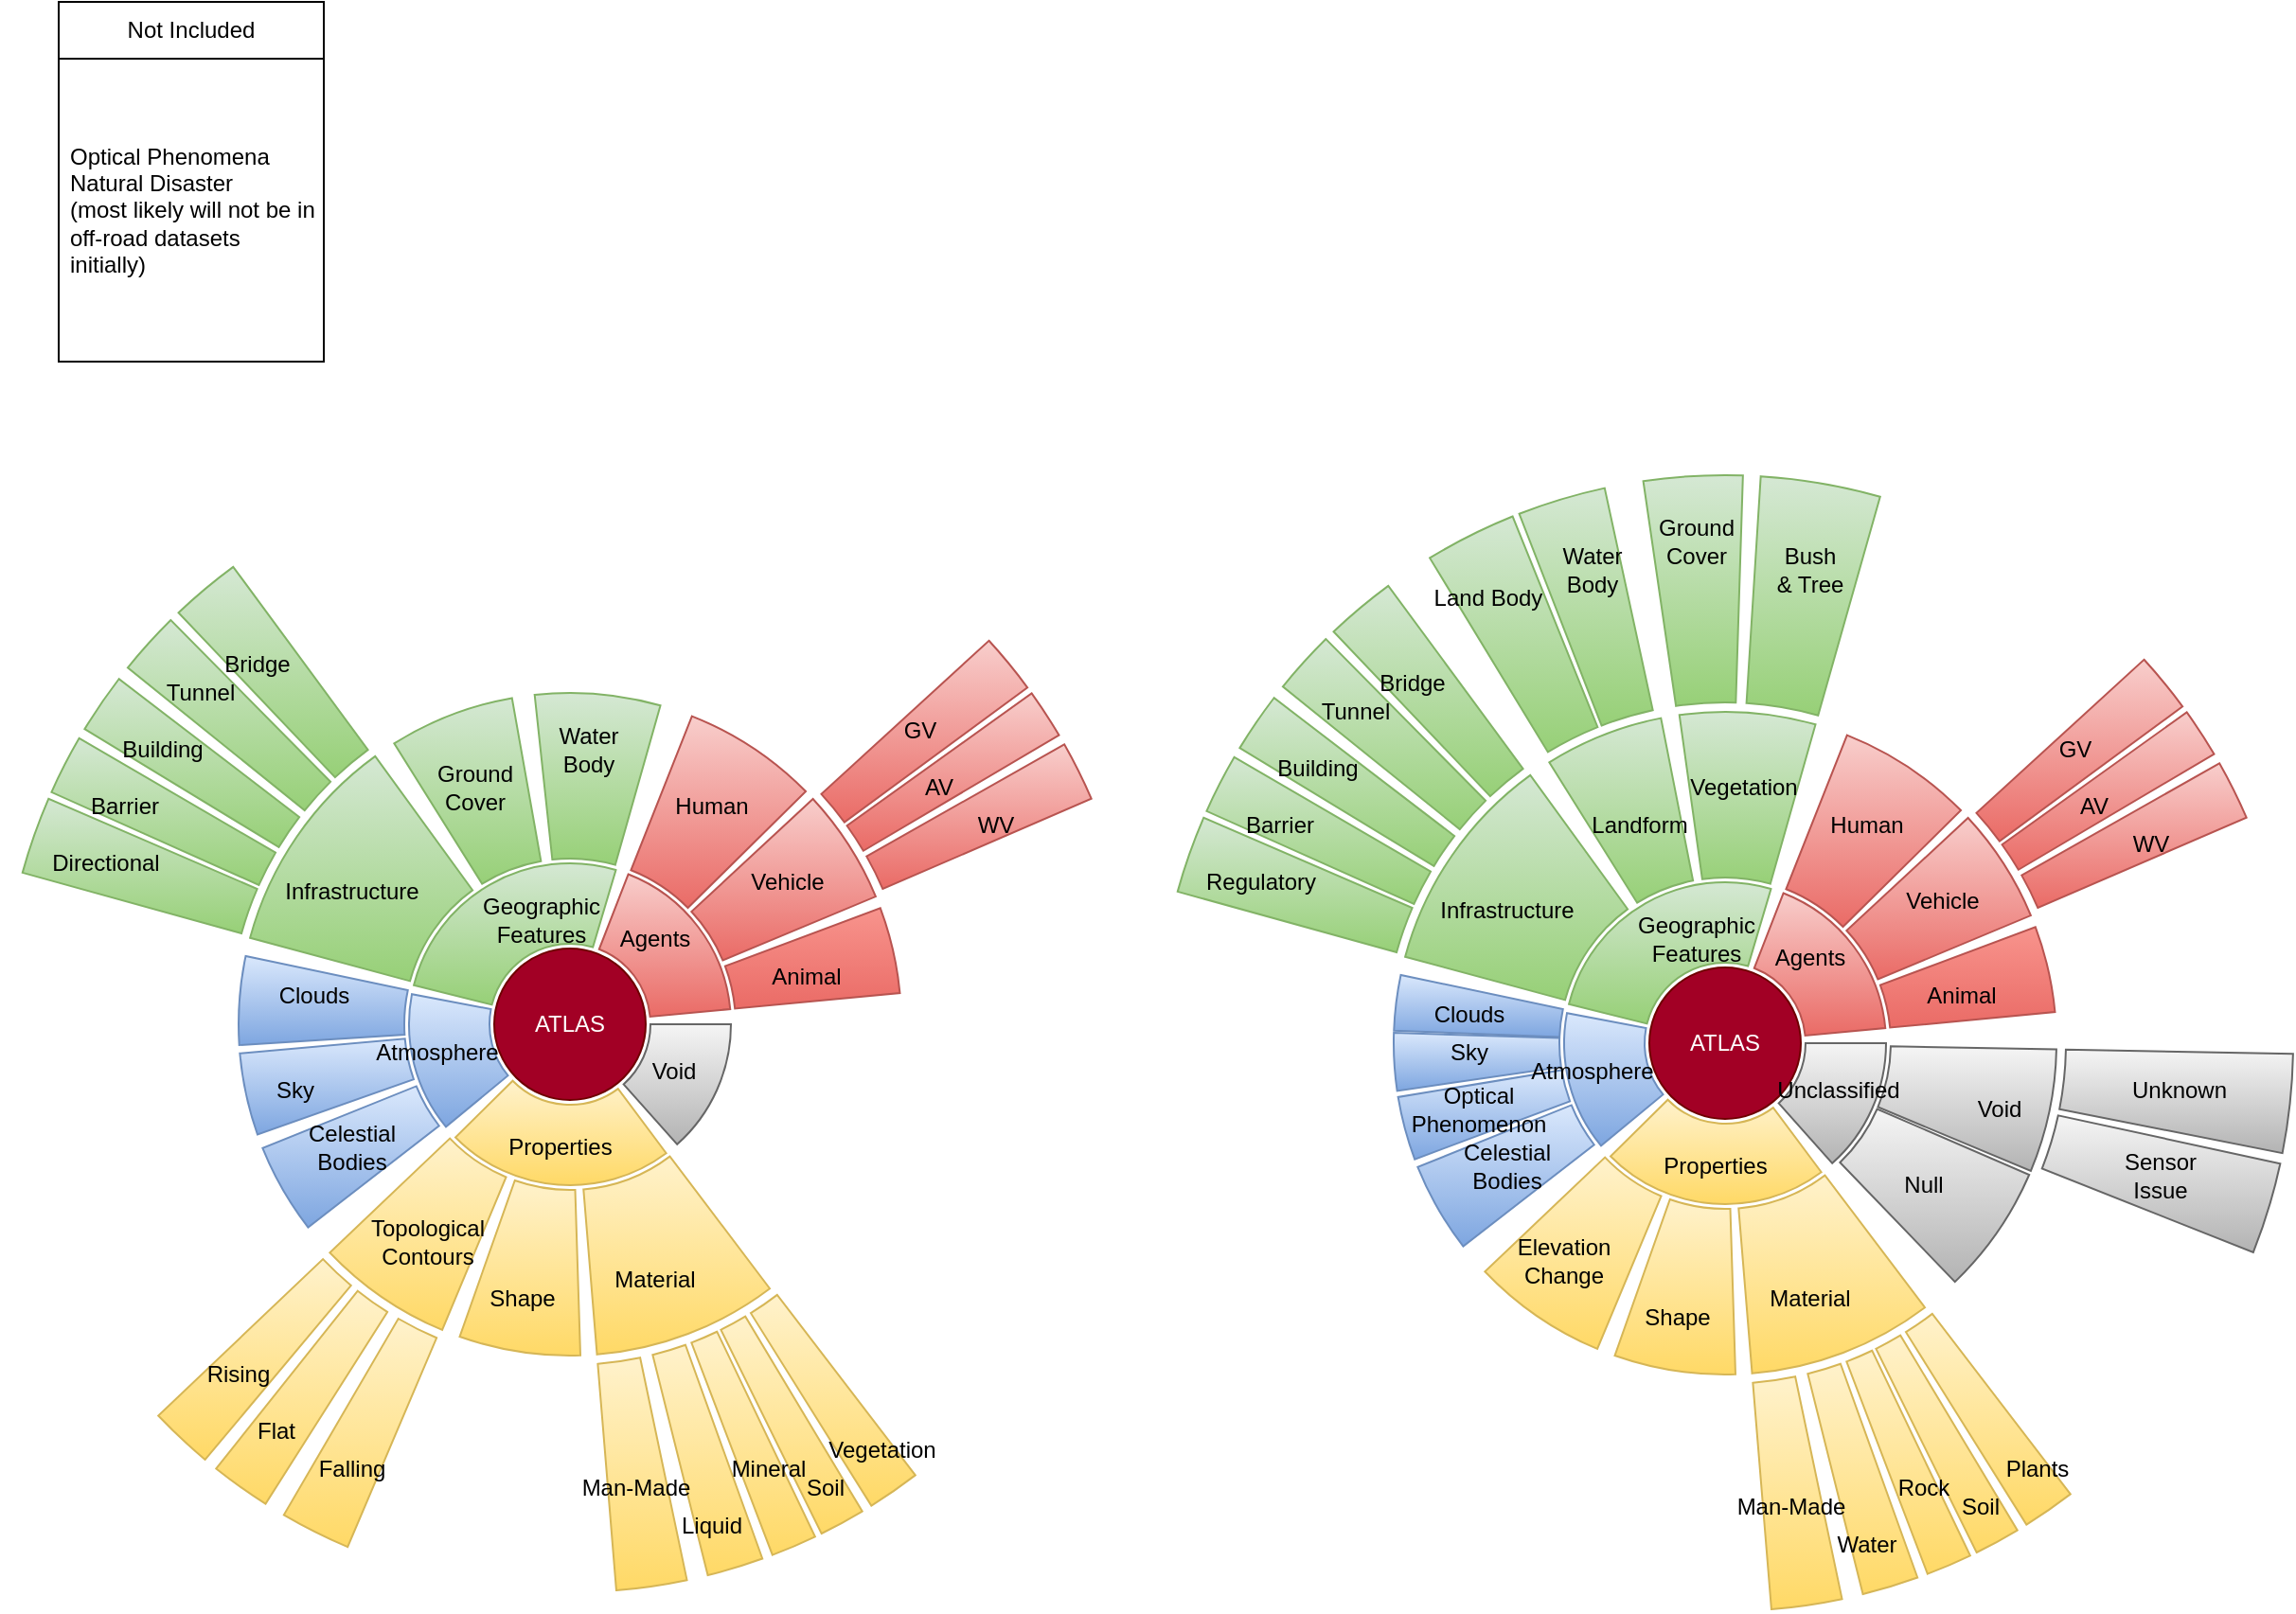 <mxfile version="21.2.3" type="device">
  <diagram name="Page-1" id="shwfQs90o0qgGnDRnAIs">
    <mxGraphModel dx="1434" dy="699" grid="1" gridSize="10" guides="1" tooltips="1" connect="1" arrows="1" fold="1" page="1" pageScale="1" pageWidth="1100" pageHeight="1700" math="0" shadow="0">
      <root>
        <mxCell id="0" />
        <mxCell id="1" parent="0" />
        <mxCell id="6_lWr3xNK84Tyih0ua0p-3" value="" style="verticalLabelPosition=bottom;verticalAlign=top;html=1;shape=mxgraph.basic.partConcEllipse;startAngle=0.941;endAngle=0.966;arcWidth=0.4;fillColor=#d5e8d4;gradientColor=#97d077;strokeColor=#82b366;" parent="1" vertex="1">
          <mxGeometry x="610" y="300" width="600" height="600" as="geometry" />
        </mxCell>
        <mxCell id="6_lWr3xNK84Tyih0ua0p-1" value="" style="verticalLabelPosition=bottom;verticalAlign=top;html=1;shape=mxgraph.basic.partConcEllipse;startAngle=0.978;endAngle=0.044;arcWidth=0.5;fillColor=#d5e8d4;gradientColor=#97d077;strokeColor=#82b366;" parent="1" vertex="1">
          <mxGeometry x="735" y="425" width="350" height="350" as="geometry" />
        </mxCell>
        <mxCell id="HFAiObqD8BVQZH5xXZjD-99" value="" style="verticalLabelPosition=bottom;verticalAlign=top;html=1;shape=mxgraph.basic.partConcEllipse;startAngle=0.467;endAngle=0.487;arcWidth=0.4;fillColor=#fff2cc;gradientColor=#ffd966;strokeColor=#d6b656;" parent="1" vertex="1">
          <mxGeometry y="290" width="600" height="600" as="geometry" />
        </mxCell>
        <mxCell id="HFAiObqD8BVQZH5xXZjD-97" value="" style="verticalLabelPosition=bottom;verticalAlign=top;html=1;shape=mxgraph.basic.partConcEllipse;startAngle=0.445;endAngle=0.461;arcWidth=0.4;fillColor=#fff2cc;gradientColor=#ffd966;strokeColor=#d6b656;" parent="1" vertex="1">
          <mxGeometry y="290" width="600" height="600" as="geometry" />
        </mxCell>
        <mxCell id="HFAiObqD8BVQZH5xXZjD-19" value="ATLAS" style="ellipse;whiteSpace=wrap;html=1;aspect=fixed;fillColor=#a20025;fontColor=#ffffff;strokeColor=#6F0000;" parent="1" vertex="1">
          <mxGeometry x="260" y="550" width="80" height="80" as="geometry" />
        </mxCell>
        <mxCell id="HFAiObqD8BVQZH5xXZjD-20" value="" style="verticalLabelPosition=bottom;verticalAlign=top;html=1;shape=mxgraph.basic.partConcEllipse;startAngle=0.25;endAngle=0.384;arcWidth=0.5;fillColor=#f5f5f5;gradientColor=#b3b3b3;strokeColor=#666666;" parent="1" vertex="1">
          <mxGeometry x="215" y="505" width="170" height="170" as="geometry" />
        </mxCell>
        <mxCell id="HFAiObqD8BVQZH5xXZjD-25" value="" style="verticalLabelPosition=bottom;verticalAlign=top;html=1;shape=mxgraph.basic.partConcEllipse;startAngle=0.398;endAngle=0.626;arcWidth=0.5;fillColor=#fff2cc;gradientColor=#ffd966;strokeColor=#d6b656;" parent="1" vertex="1">
          <mxGeometry x="215" y="505" width="170" height="170" as="geometry" />
        </mxCell>
        <mxCell id="HFAiObqD8BVQZH5xXZjD-26" value="" style="verticalLabelPosition=bottom;verticalAlign=top;html=1;shape=mxgraph.basic.partConcEllipse;startAngle=0.059;endAngle=0.235;arcWidth=0.5;fillColor=#f8cecc;gradientColor=#ea6b66;strokeColor=#b85450;" parent="1" vertex="1">
          <mxGeometry x="215" y="505" width="170" height="170" as="geometry" />
        </mxCell>
        <mxCell id="HFAiObqD8BVQZH5xXZjD-27" value="" style="verticalLabelPosition=bottom;verticalAlign=top;html=1;shape=mxgraph.basic.partConcEllipse;startAngle=0.789;endAngle=0.046;arcWidth=0.5;fillColor=#d5e8d4;gradientColor=#97d077;strokeColor=#82b366;" parent="1" vertex="1">
          <mxGeometry x="215" y="505" width="170" height="170" as="geometry" />
        </mxCell>
        <mxCell id="HFAiObqD8BVQZH5xXZjD-28" value="" style="verticalLabelPosition=bottom;verticalAlign=top;html=1;shape=mxgraph.basic.partConcEllipse;startAngle=0.64;endAngle=0.78;arcWidth=0.5;fillColor=#dae8fc;gradientColor=#7ea6e0;strokeColor=#6c8ebf;" parent="1" vertex="1">
          <mxGeometry x="215" y="505" width="170" height="170" as="geometry" />
        </mxCell>
        <mxCell id="HFAiObqD8BVQZH5xXZjD-29" value="Void" style="text;html=1;strokeColor=none;fillColor=none;align=center;verticalAlign=middle;whiteSpace=wrap;rounded=0;" parent="1" vertex="1">
          <mxGeometry x="325" y="600" width="60" height="30" as="geometry" />
        </mxCell>
        <mxCell id="HFAiObqD8BVQZH5xXZjD-30" value="Agents" style="text;html=1;strokeColor=none;fillColor=none;align=center;verticalAlign=middle;whiteSpace=wrap;rounded=0;" parent="1" vertex="1">
          <mxGeometry x="315" y="530" width="60" height="30" as="geometry" />
        </mxCell>
        <mxCell id="HFAiObqD8BVQZH5xXZjD-31" value="Geographic Features" style="text;html=1;strokeColor=none;fillColor=none;align=center;verticalAlign=middle;whiteSpace=wrap;rounded=0;" parent="1" vertex="1">
          <mxGeometry x="255" y="520" width="60" height="30" as="geometry" />
        </mxCell>
        <mxCell id="HFAiObqD8BVQZH5xXZjD-33" value="Properties" style="text;html=1;strokeColor=none;fillColor=none;align=center;verticalAlign=middle;whiteSpace=wrap;rounded=0;" parent="1" vertex="1">
          <mxGeometry x="265" y="640" width="60" height="30" as="geometry" />
        </mxCell>
        <mxCell id="HFAiObqD8BVQZH5xXZjD-34" value="" style="verticalLabelPosition=bottom;verticalAlign=top;html=1;shape=mxgraph.basic.partConcEllipse;startAngle=0.563;endAngle=0.629;arcWidth=0.5;fillColor=#fff2cc;gradientColor=#ffd966;strokeColor=#d6b656;" parent="1" vertex="1">
          <mxGeometry x="125" y="415" width="350" height="350" as="geometry" />
        </mxCell>
        <mxCell id="HFAiObqD8BVQZH5xXZjD-36" value="" style="verticalLabelPosition=bottom;verticalAlign=top;html=1;shape=mxgraph.basic.partConcEllipse;startAngle=0.193;endAngle=0.235;arcWidth=0.5;fillColor=#F8948D;gradientColor=#ea6b66;strokeColor=#b85450;" parent="1" vertex="1">
          <mxGeometry x="125" y="415" width="350" height="350" as="geometry" />
        </mxCell>
        <mxCell id="HFAiObqD8BVQZH5xXZjD-37" value="" style="verticalLabelPosition=bottom;verticalAlign=top;html=1;shape=mxgraph.basic.partConcEllipse;startAngle=0.131;endAngle=0.187;arcWidth=0.5;fillColor=#f8cecc;gradientColor=#ea6b66;strokeColor=#b85450;" parent="1" vertex="1">
          <mxGeometry x="125" y="415" width="350" height="350" as="geometry" />
        </mxCell>
        <mxCell id="HFAiObqD8BVQZH5xXZjD-38" value="" style="verticalLabelPosition=bottom;verticalAlign=top;html=1;shape=mxgraph.basic.partConcEllipse;startAngle=0.06;endAngle=0.126;arcWidth=0.5;fillColor=#f8cecc;gradientColor=#ea6b66;strokeColor=#b85450;" parent="1" vertex="1">
          <mxGeometry x="125" y="415" width="350" height="350" as="geometry" />
        </mxCell>
        <mxCell id="HFAiObqD8BVQZH5xXZjD-39" value="" style="verticalLabelPosition=bottom;verticalAlign=top;html=1;shape=mxgraph.basic.partConcEllipse;startAngle=0.983;endAngle=0.044;arcWidth=0.5;fillColor=#d5e8d4;gradientColor=#97d077;strokeColor=#82b366;" parent="1" vertex="1">
          <mxGeometry x="125" y="415" width="350" height="350" as="geometry" />
        </mxCell>
        <mxCell id="HFAiObqD8BVQZH5xXZjD-40" value="" style="verticalLabelPosition=bottom;verticalAlign=top;html=1;shape=mxgraph.basic.partConcEllipse;startAngle=0.911;endAngle=0.972;arcWidth=0.5;fillColor=#d5e8d4;gradientColor=#97d077;strokeColor=#82b366;" parent="1" vertex="1">
          <mxGeometry x="125" y="415" width="350" height="350" as="geometry" />
        </mxCell>
        <mxCell id="HFAiObqD8BVQZH5xXZjD-41" value="" style="verticalLabelPosition=bottom;verticalAlign=top;html=1;shape=mxgraph.basic.partConcEllipse;startAngle=0.792;endAngle=0.9;arcWidth=0.5;fillColor=#d5e8d4;gradientColor=#97d077;strokeColor=#82b366;" parent="1" vertex="1">
          <mxGeometry x="125" y="415" width="350" height="350" as="geometry" />
        </mxCell>
        <mxCell id="HFAiObqD8BVQZH5xXZjD-42" value="" style="verticalLabelPosition=bottom;verticalAlign=top;html=1;shape=mxgraph.basic.partConcEllipse;startAngle=0.74;endAngle=0.783;arcWidth=0.5;fillColor=#dae8fc;gradientColor=#7ea6e0;strokeColor=#6c8ebf;" parent="1" vertex="1">
          <mxGeometry x="125" y="415" width="350" height="350" as="geometry" />
        </mxCell>
        <mxCell id="HFAiObqD8BVQZH5xXZjD-43" value="" style="verticalLabelPosition=bottom;verticalAlign=top;html=1;shape=mxgraph.basic.partConcEllipse;startAngle=0.696;endAngle=0.736;arcWidth=0.5;fillColor=#dae8fc;gradientColor=#7ea6e0;strokeColor=#6c8ebf;" parent="1" vertex="1">
          <mxGeometry x="125" y="415" width="350" height="350" as="geometry" />
        </mxCell>
        <mxCell id="HFAiObqD8BVQZH5xXZjD-44" value="" style="verticalLabelPosition=bottom;verticalAlign=top;html=1;shape=mxgraph.basic.partConcEllipse;startAngle=0.645;endAngle=0.689;arcWidth=0.5;fillColor=#dae8fc;gradientColor=#7ea6e0;strokeColor=#6c8ebf;" parent="1" vertex="1">
          <mxGeometry x="125" y="415" width="350" height="350" as="geometry" />
        </mxCell>
        <mxCell id="HFAiObqD8BVQZH5xXZjD-32" value="Atmosphere" style="text;html=1;strokeColor=none;fillColor=none;align=center;verticalAlign=middle;whiteSpace=wrap;rounded=0;" parent="1" vertex="1">
          <mxGeometry x="200" y="590" width="60" height="30" as="geometry" />
        </mxCell>
        <mxCell id="HFAiObqD8BVQZH5xXZjD-45" value="Infrastructure" style="text;html=1;strokeColor=none;fillColor=none;align=center;verticalAlign=middle;whiteSpace=wrap;rounded=0;" parent="1" vertex="1">
          <mxGeometry x="155" y="505" width="60" height="30" as="geometry" />
        </mxCell>
        <mxCell id="HFAiObqD8BVQZH5xXZjD-47" value="Ground Cover" style="text;html=1;strokeColor=none;fillColor=none;align=center;verticalAlign=middle;whiteSpace=wrap;rounded=0;" parent="1" vertex="1">
          <mxGeometry x="220" y="450" width="60" height="30" as="geometry" />
        </mxCell>
        <mxCell id="HFAiObqD8BVQZH5xXZjD-48" value="Water Body" style="text;html=1;strokeColor=none;fillColor=none;align=center;verticalAlign=middle;whiteSpace=wrap;rounded=0;" parent="1" vertex="1">
          <mxGeometry x="280" y="430" width="60" height="30" as="geometry" />
        </mxCell>
        <mxCell id="HFAiObqD8BVQZH5xXZjD-49" value="Sky" style="text;html=1;strokeColor=none;fillColor=none;align=center;verticalAlign=middle;whiteSpace=wrap;rounded=0;" parent="1" vertex="1">
          <mxGeometry x="125" y="610" width="60" height="30" as="geometry" />
        </mxCell>
        <mxCell id="HFAiObqD8BVQZH5xXZjD-50" value="Clouds" style="text;html=1;strokeColor=none;fillColor=none;align=center;verticalAlign=middle;whiteSpace=wrap;rounded=0;" parent="1" vertex="1">
          <mxGeometry x="135" y="560" width="60" height="30" as="geometry" />
        </mxCell>
        <mxCell id="HFAiObqD8BVQZH5xXZjD-51" value="Celestial Bodies" style="text;html=1;strokeColor=none;fillColor=none;align=center;verticalAlign=middle;whiteSpace=wrap;rounded=0;" parent="1" vertex="1">
          <mxGeometry x="155" y="640" width="60" height="30" as="geometry" />
        </mxCell>
        <mxCell id="HFAiObqD8BVQZH5xXZjD-52" value="Human" style="text;html=1;strokeColor=none;fillColor=none;align=center;verticalAlign=middle;whiteSpace=wrap;rounded=0;" parent="1" vertex="1">
          <mxGeometry x="345" y="460" width="60" height="30" as="geometry" />
        </mxCell>
        <mxCell id="HFAiObqD8BVQZH5xXZjD-53" value="Animal" style="text;html=1;strokeColor=none;fillColor=none;align=center;verticalAlign=middle;whiteSpace=wrap;rounded=0;" parent="1" vertex="1">
          <mxGeometry x="395" y="550" width="60" height="30" as="geometry" />
        </mxCell>
        <mxCell id="HFAiObqD8BVQZH5xXZjD-54" value="Vehicle" style="text;html=1;strokeColor=none;fillColor=none;align=center;verticalAlign=middle;whiteSpace=wrap;rounded=0;" parent="1" vertex="1">
          <mxGeometry x="385" y="500" width="60" height="30" as="geometry" />
        </mxCell>
        <mxCell id="HFAiObqD8BVQZH5xXZjD-55" value="" style="verticalLabelPosition=bottom;verticalAlign=top;html=1;shape=mxgraph.basic.partConcEllipse;startAngle=0.495;endAngle=0.554;arcWidth=0.5;fillColor=#fff2cc;gradientColor=#ffd966;strokeColor=#d6b656;" parent="1" vertex="1">
          <mxGeometry x="125" y="415" width="350" height="350" as="geometry" />
        </mxCell>
        <mxCell id="HFAiObqD8BVQZH5xXZjD-56" value="" style="verticalLabelPosition=bottom;verticalAlign=top;html=1;shape=mxgraph.basic.partConcEllipse;startAngle=0.397;endAngle=0.487;arcWidth=0.5;fillColor=#fff2cc;gradientColor=#ffd966;strokeColor=#d6b656;" parent="1" vertex="1">
          <mxGeometry x="125" y="415" width="350" height="350" as="geometry" />
        </mxCell>
        <mxCell id="HFAiObqD8BVQZH5xXZjD-57" value="Material" style="text;html=1;strokeColor=none;fillColor=none;align=center;verticalAlign=middle;whiteSpace=wrap;rounded=0;" parent="1" vertex="1">
          <mxGeometry x="315" y="710" width="60" height="30" as="geometry" />
        </mxCell>
        <mxCell id="HFAiObqD8BVQZH5xXZjD-58" value="Shape" style="text;html=1;strokeColor=none;fillColor=none;align=center;verticalAlign=middle;whiteSpace=wrap;rounded=0;" parent="1" vertex="1">
          <mxGeometry x="245" y="720" width="60" height="30" as="geometry" />
        </mxCell>
        <mxCell id="HFAiObqD8BVQZH5xXZjD-59" value="Topological Contours" style="text;html=1;strokeColor=none;fillColor=none;align=center;verticalAlign=middle;whiteSpace=wrap;rounded=0;" parent="1" vertex="1">
          <mxGeometry x="195" y="690" width="60" height="30" as="geometry" />
        </mxCell>
        <mxCell id="HFAiObqD8BVQZH5xXZjD-61" value="" style="verticalLabelPosition=bottom;verticalAlign=top;html=1;shape=mxgraph.basic.partConcEllipse;startAngle=0.168;endAngle=0.185;arcWidth=0.4;fillColor=#f8cecc;gradientColor=#ea6b66;strokeColor=#b85450;" parent="1" vertex="1">
          <mxGeometry y="290" width="600" height="600" as="geometry" />
        </mxCell>
        <mxCell id="HFAiObqD8BVQZH5xXZjD-62" value="" style="verticalLabelPosition=bottom;verticalAlign=top;html=1;shape=mxgraph.basic.partConcEllipse;startAngle=0.132;endAngle=0.149;arcWidth=0.4;fillColor=#f8cecc;gradientColor=#ea6b66;strokeColor=#b85450;" parent="1" vertex="1">
          <mxGeometry y="290" width="600" height="600" as="geometry" />
        </mxCell>
        <mxCell id="HFAiObqD8BVQZH5xXZjD-63" value="" style="verticalLabelPosition=bottom;verticalAlign=top;html=1;shape=mxgraph.basic.partConcEllipse;startAngle=0.151;endAngle=0.165;arcWidth=0.4;fillColor=#f8cecc;gradientColor=#ea6b66;strokeColor=#b85450;" parent="1" vertex="1">
          <mxGeometry y="290" width="600" height="600" as="geometry" />
        </mxCell>
        <mxCell id="HFAiObqD8BVQZH5xXZjD-64" value="" style="verticalLabelPosition=bottom;verticalAlign=top;html=1;shape=mxgraph.basic.partConcEllipse;startAngle=0.564;endAngle=0.584;arcWidth=0.4;fillColor=#fff2cc;gradientColor=#ffd966;strokeColor=#d6b656;" parent="1" vertex="1">
          <mxGeometry y="290" width="600" height="600" as="geometry" />
        </mxCell>
        <mxCell id="HFAiObqD8BVQZH5xXZjD-65" value="" style="verticalLabelPosition=bottom;verticalAlign=top;html=1;shape=mxgraph.basic.partConcEllipse;startAngle=0.59;endAngle=0.607;arcWidth=0.4;fillColor=#fff2cc;gradientColor=#ffd966;strokeColor=#d6b656;" parent="1" vertex="1">
          <mxGeometry y="290" width="600" height="600" as="geometry" />
        </mxCell>
        <mxCell id="HFAiObqD8BVQZH5xXZjD-66" value="GV" style="text;html=1;strokeColor=none;fillColor=none;align=center;verticalAlign=middle;whiteSpace=wrap;rounded=0;" parent="1" vertex="1">
          <mxGeometry x="455" y="420" width="60" height="30" as="geometry" />
        </mxCell>
        <mxCell id="HFAiObqD8BVQZH5xXZjD-67" value="AV" style="text;html=1;strokeColor=none;fillColor=none;align=center;verticalAlign=middle;whiteSpace=wrap;rounded=0;" parent="1" vertex="1">
          <mxGeometry x="465" y="450" width="60" height="30" as="geometry" />
        </mxCell>
        <mxCell id="HFAiObqD8BVQZH5xXZjD-68" value="WV" style="text;html=1;strokeColor=none;fillColor=none;align=center;verticalAlign=middle;whiteSpace=wrap;rounded=0;" parent="1" vertex="1">
          <mxGeometry x="495" y="470" width="60" height="30" as="geometry" />
        </mxCell>
        <mxCell id="HFAiObqD8BVQZH5xXZjD-69" value="" style="verticalLabelPosition=bottom;verticalAlign=top;html=1;shape=mxgraph.basic.partConcEllipse;startAngle=0.611;endAngle=0.629;arcWidth=0.4;fillColor=#fff2cc;gradientColor=#ffd966;strokeColor=#d6b656;" parent="1" vertex="1">
          <mxGeometry y="290" width="600" height="600" as="geometry" />
        </mxCell>
        <mxCell id="HFAiObqD8BVQZH5xXZjD-70" value="Rising" style="text;html=1;strokeColor=none;fillColor=none;align=center;verticalAlign=middle;whiteSpace=wrap;rounded=0;" parent="1" vertex="1">
          <mxGeometry x="95" y="760" width="60" height="30" as="geometry" />
        </mxCell>
        <mxCell id="HFAiObqD8BVQZH5xXZjD-71" value="Flat" style="text;html=1;strokeColor=none;fillColor=none;align=center;verticalAlign=middle;whiteSpace=wrap;rounded=0;" parent="1" vertex="1">
          <mxGeometry x="115" y="790" width="60" height="30" as="geometry" />
        </mxCell>
        <mxCell id="HFAiObqD8BVQZH5xXZjD-72" value="Falling" style="text;html=1;strokeColor=none;fillColor=none;align=center;verticalAlign=middle;whiteSpace=wrap;rounded=0;" parent="1" vertex="1">
          <mxGeometry x="155" y="810" width="60" height="30" as="geometry" />
        </mxCell>
        <mxCell id="HFAiObqD8BVQZH5xXZjD-74" value="" style="verticalLabelPosition=bottom;verticalAlign=top;html=1;shape=mxgraph.basic.partConcEllipse;startAngle=0.793;endAngle=0.815;arcWidth=0.4;fillColor=#d5e8d4;gradientColor=#97d077;strokeColor=#82b366;" parent="1" vertex="1">
          <mxGeometry y="290" width="600" height="600" as="geometry" />
        </mxCell>
        <mxCell id="HFAiObqD8BVQZH5xXZjD-75" value="Directional" style="text;html=1;strokeColor=none;fillColor=none;align=center;verticalAlign=middle;whiteSpace=wrap;rounded=0;" parent="1" vertex="1">
          <mxGeometry x="25" y="490" width="60" height="30" as="geometry" />
        </mxCell>
        <mxCell id="HFAiObqD8BVQZH5xXZjD-77" value="Not Included" style="swimlane;fontStyle=0;childLayout=stackLayout;horizontal=1;startSize=30;horizontalStack=0;resizeParent=1;resizeParentMax=0;resizeLast=0;collapsible=1;marginBottom=0;whiteSpace=wrap;html=1;" parent="1" vertex="1">
          <mxGeometry x="30" y="50" width="140" height="190" as="geometry" />
        </mxCell>
        <mxCell id="HFAiObqD8BVQZH5xXZjD-79" value="Optical Phenomena&lt;br&gt;Natural Disaster&lt;br&gt;(most likely will not be in off-road datasets initially)&amp;nbsp;" style="text;strokeColor=none;fillColor=none;align=left;verticalAlign=middle;spacingLeft=4;spacingRight=4;overflow=hidden;points=[[0,0.5],[1,0.5]];portConstraint=eastwest;rotatable=0;whiteSpace=wrap;html=1;" parent="HFAiObqD8BVQZH5xXZjD-77" vertex="1">
          <mxGeometry y="30" width="140" height="160" as="geometry" />
        </mxCell>
        <mxCell id="HFAiObqD8BVQZH5xXZjD-81" value="" style="verticalLabelPosition=bottom;verticalAlign=top;html=1;shape=mxgraph.basic.partConcEllipse;startAngle=0.817;endAngle=0.834;arcWidth=0.4;fillColor=#d5e8d4;gradientColor=#97d077;strokeColor=#82b366;" parent="1" vertex="1">
          <mxGeometry y="290" width="600" height="600" as="geometry" />
        </mxCell>
        <mxCell id="HFAiObqD8BVQZH5xXZjD-82" value="Barrier" style="text;html=1;strokeColor=none;fillColor=none;align=center;verticalAlign=middle;whiteSpace=wrap;rounded=0;" parent="1" vertex="1">
          <mxGeometry x="35" y="460" width="60" height="30" as="geometry" />
        </mxCell>
        <mxCell id="HFAiObqD8BVQZH5xXZjD-83" value="" style="verticalLabelPosition=bottom;verticalAlign=top;html=1;shape=mxgraph.basic.partConcEllipse;startAngle=0.837;endAngle=0.854;arcWidth=0.4;fillColor=#d5e8d4;gradientColor=#97d077;strokeColor=#82b366;" parent="1" vertex="1">
          <mxGeometry y="290" width="600" height="600" as="geometry" />
        </mxCell>
        <mxCell id="HFAiObqD8BVQZH5xXZjD-84" value="Building" style="text;html=1;strokeColor=none;fillColor=none;align=center;verticalAlign=middle;whiteSpace=wrap;rounded=0;" parent="1" vertex="1">
          <mxGeometry x="55" y="430" width="60" height="30" as="geometry" />
        </mxCell>
        <mxCell id="HFAiObqD8BVQZH5xXZjD-85" value="" style="verticalLabelPosition=bottom;verticalAlign=top;html=1;shape=mxgraph.basic.partConcEllipse;startAngle=0.879;endAngle=0.899;arcWidth=0.4;fillColor=#d5e8d4;gradientColor=#97d077;strokeColor=#82b366;" parent="1" vertex="1">
          <mxGeometry y="290" width="600" height="600" as="geometry" />
        </mxCell>
        <mxCell id="HFAiObqD8BVQZH5xXZjD-86" value="" style="verticalLabelPosition=bottom;verticalAlign=top;html=1;shape=mxgraph.basic.partConcEllipse;startAngle=0.858;endAngle=0.876;arcWidth=0.4;fillColor=#d5e8d4;gradientColor=#97d077;strokeColor=#82b366;" parent="1" vertex="1">
          <mxGeometry y="290" width="600" height="600" as="geometry" />
        </mxCell>
        <mxCell id="HFAiObqD8BVQZH5xXZjD-87" value="Tunnel" style="text;html=1;strokeColor=none;fillColor=none;align=center;verticalAlign=middle;whiteSpace=wrap;rounded=0;" parent="1" vertex="1">
          <mxGeometry x="75" y="400" width="60" height="30" as="geometry" />
        </mxCell>
        <mxCell id="HFAiObqD8BVQZH5xXZjD-88" value="Bridge" style="text;html=1;strokeColor=none;fillColor=none;align=center;verticalAlign=middle;whiteSpace=wrap;rounded=0;" parent="1" vertex="1">
          <mxGeometry x="105" y="385" width="60" height="30" as="geometry" />
        </mxCell>
        <mxCell id="HFAiObqD8BVQZH5xXZjD-91" value="" style="verticalLabelPosition=bottom;verticalAlign=top;html=1;shape=mxgraph.basic.partConcEllipse;startAngle=0.396;endAngle=0.411;arcWidth=0.4;fillColor=#fff2cc;gradientColor=#ffd966;strokeColor=#d6b656;" parent="1" vertex="1">
          <mxGeometry y="290" width="600" height="600" as="geometry" />
        </mxCell>
        <mxCell id="HFAiObqD8BVQZH5xXZjD-92" value="" style="verticalLabelPosition=bottom;verticalAlign=top;html=1;shape=mxgraph.basic.partConcEllipse;startAngle=0.414;endAngle=0.427;arcWidth=0.4;fillColor=#fff2cc;gradientColor=#ffd966;strokeColor=#d6b656;" parent="1" vertex="1">
          <mxGeometry y="290" width="600" height="600" as="geometry" />
        </mxCell>
        <mxCell id="HFAiObqD8BVQZH5xXZjD-93" value="" style="verticalLabelPosition=bottom;verticalAlign=top;html=1;shape=mxgraph.basic.partConcEllipse;startAngle=0.429;endAngle=0.442;arcWidth=0.4;fillColor=#fff2cc;gradientColor=#ffd966;strokeColor=#d6b656;" parent="1" vertex="1">
          <mxGeometry y="290" width="600" height="600" as="geometry" />
        </mxCell>
        <mxCell id="HFAiObqD8BVQZH5xXZjD-94" value="Vegetation" style="text;html=1;strokeColor=none;fillColor=none;align=center;verticalAlign=middle;whiteSpace=wrap;rounded=0;" parent="1" vertex="1">
          <mxGeometry x="435" y="800" width="60" height="30" as="geometry" />
        </mxCell>
        <mxCell id="HFAiObqD8BVQZH5xXZjD-95" value="Soil" style="text;html=1;strokeColor=none;fillColor=none;align=center;verticalAlign=middle;whiteSpace=wrap;rounded=0;" parent="1" vertex="1">
          <mxGeometry x="405" y="820" width="60" height="30" as="geometry" />
        </mxCell>
        <mxCell id="HFAiObqD8BVQZH5xXZjD-96" value="Mineral" style="text;html=1;strokeColor=none;fillColor=none;align=center;verticalAlign=middle;whiteSpace=wrap;rounded=0;" parent="1" vertex="1">
          <mxGeometry x="375" y="810" width="60" height="30" as="geometry" />
        </mxCell>
        <mxCell id="HFAiObqD8BVQZH5xXZjD-98" value="Man-Made" style="text;html=1;strokeColor=none;fillColor=none;align=center;verticalAlign=middle;whiteSpace=wrap;rounded=0;" parent="1" vertex="1">
          <mxGeometry x="305" y="820" width="60" height="30" as="geometry" />
        </mxCell>
        <mxCell id="HFAiObqD8BVQZH5xXZjD-100" value="Liquid" style="text;html=1;strokeColor=none;fillColor=none;align=center;verticalAlign=middle;whiteSpace=wrap;rounded=0;" parent="1" vertex="1">
          <mxGeometry x="345" y="840" width="60" height="30" as="geometry" />
        </mxCell>
        <mxCell id="HFAiObqD8BVQZH5xXZjD-102" value="" style="verticalLabelPosition=bottom;verticalAlign=top;html=1;shape=mxgraph.basic.partConcEllipse;startAngle=0.467;endAngle=0.487;arcWidth=0.4;fillColor=#fff2cc;gradientColor=#ffd966;strokeColor=#d6b656;" parent="1" vertex="1">
          <mxGeometry x="610" y="300" width="600" height="600" as="geometry" />
        </mxCell>
        <mxCell id="HFAiObqD8BVQZH5xXZjD-103" value="" style="verticalLabelPosition=bottom;verticalAlign=top;html=1;shape=mxgraph.basic.partConcEllipse;startAngle=0.445;endAngle=0.461;arcWidth=0.4;fillColor=#fff2cc;gradientColor=#ffd966;strokeColor=#d6b656;" parent="1" vertex="1">
          <mxGeometry x="610" y="300" width="600" height="600" as="geometry" />
        </mxCell>
        <mxCell id="HFAiObqD8BVQZH5xXZjD-104" value="ATLAS" style="ellipse;whiteSpace=wrap;html=1;aspect=fixed;fillColor=#a20025;fontColor=#ffffff;strokeColor=#6F0000;" parent="1" vertex="1">
          <mxGeometry x="870" y="560" width="80" height="80" as="geometry" />
        </mxCell>
        <mxCell id="HFAiObqD8BVQZH5xXZjD-105" value="" style="verticalLabelPosition=bottom;verticalAlign=top;html=1;shape=mxgraph.basic.partConcEllipse;startAngle=0.25;endAngle=0.384;arcWidth=0.5;fillColor=#f5f5f5;gradientColor=#b3b3b3;strokeColor=#666666;" parent="1" vertex="1">
          <mxGeometry x="825" y="515" width="170" height="170" as="geometry" />
        </mxCell>
        <mxCell id="HFAiObqD8BVQZH5xXZjD-106" value="" style="verticalLabelPosition=bottom;verticalAlign=top;html=1;shape=mxgraph.basic.partConcEllipse;startAngle=0.398;endAngle=0.626;arcWidth=0.5;fillColor=#fff2cc;gradientColor=#ffd966;strokeColor=#d6b656;" parent="1" vertex="1">
          <mxGeometry x="825" y="515" width="170" height="170" as="geometry" />
        </mxCell>
        <mxCell id="HFAiObqD8BVQZH5xXZjD-107" value="" style="verticalLabelPosition=bottom;verticalAlign=top;html=1;shape=mxgraph.basic.partConcEllipse;startAngle=0.059;endAngle=0.235;arcWidth=0.5;fillColor=#f8cecc;gradientColor=#ea6b66;strokeColor=#b85450;" parent="1" vertex="1">
          <mxGeometry x="825" y="515" width="170" height="170" as="geometry" />
        </mxCell>
        <mxCell id="HFAiObqD8BVQZH5xXZjD-108" value="" style="verticalLabelPosition=bottom;verticalAlign=top;html=1;shape=mxgraph.basic.partConcEllipse;startAngle=0.789;endAngle=0.046;arcWidth=0.5;fillColor=#d5e8d4;gradientColor=#97d077;strokeColor=#82b366;" parent="1" vertex="1">
          <mxGeometry x="825" y="515" width="170" height="170" as="geometry" />
        </mxCell>
        <mxCell id="HFAiObqD8BVQZH5xXZjD-109" value="" style="verticalLabelPosition=bottom;verticalAlign=top;html=1;shape=mxgraph.basic.partConcEllipse;startAngle=0.64;endAngle=0.78;arcWidth=0.5;fillColor=#dae8fc;gradientColor=#7ea6e0;strokeColor=#6c8ebf;" parent="1" vertex="1">
          <mxGeometry x="825" y="515" width="170" height="170" as="geometry" />
        </mxCell>
        <mxCell id="HFAiObqD8BVQZH5xXZjD-111" value="Agents" style="text;html=1;strokeColor=none;fillColor=none;align=center;verticalAlign=middle;whiteSpace=wrap;rounded=0;" parent="1" vertex="1">
          <mxGeometry x="925" y="540" width="60" height="30" as="geometry" />
        </mxCell>
        <mxCell id="HFAiObqD8BVQZH5xXZjD-112" value="Geographic Features" style="text;html=1;strokeColor=none;fillColor=none;align=center;verticalAlign=middle;whiteSpace=wrap;rounded=0;" parent="1" vertex="1">
          <mxGeometry x="865" y="530" width="60" height="30" as="geometry" />
        </mxCell>
        <mxCell id="HFAiObqD8BVQZH5xXZjD-113" value="Properties" style="text;html=1;strokeColor=none;fillColor=none;align=center;verticalAlign=middle;whiteSpace=wrap;rounded=0;" parent="1" vertex="1">
          <mxGeometry x="875" y="650" width="60" height="30" as="geometry" />
        </mxCell>
        <mxCell id="HFAiObqD8BVQZH5xXZjD-114" value="" style="verticalLabelPosition=bottom;verticalAlign=top;html=1;shape=mxgraph.basic.partConcEllipse;startAngle=0.563;endAngle=0.629;arcWidth=0.5;fillColor=#fff2cc;gradientColor=#ffd966;strokeColor=#d6b656;" parent="1" vertex="1">
          <mxGeometry x="735" y="425" width="350" height="350" as="geometry" />
        </mxCell>
        <mxCell id="HFAiObqD8BVQZH5xXZjD-115" value="" style="verticalLabelPosition=bottom;verticalAlign=top;html=1;shape=mxgraph.basic.partConcEllipse;startAngle=0.193;endAngle=0.235;arcWidth=0.5;fillColor=#F8948D;gradientColor=#ea6b66;strokeColor=#b85450;" parent="1" vertex="1">
          <mxGeometry x="735" y="425" width="350" height="350" as="geometry" />
        </mxCell>
        <mxCell id="HFAiObqD8BVQZH5xXZjD-116" value="" style="verticalLabelPosition=bottom;verticalAlign=top;html=1;shape=mxgraph.basic.partConcEllipse;startAngle=0.131;endAngle=0.187;arcWidth=0.5;fillColor=#f8cecc;gradientColor=#ea6b66;strokeColor=#b85450;" parent="1" vertex="1">
          <mxGeometry x="735" y="425" width="350" height="350" as="geometry" />
        </mxCell>
        <mxCell id="HFAiObqD8BVQZH5xXZjD-117" value="" style="verticalLabelPosition=bottom;verticalAlign=top;html=1;shape=mxgraph.basic.partConcEllipse;startAngle=0.06;endAngle=0.126;arcWidth=0.5;fillColor=#f8cecc;gradientColor=#ea6b66;strokeColor=#b85450;" parent="1" vertex="1">
          <mxGeometry x="735" y="425" width="350" height="350" as="geometry" />
        </mxCell>
        <mxCell id="HFAiObqD8BVQZH5xXZjD-119" value="" style="verticalLabelPosition=bottom;verticalAlign=top;html=1;shape=mxgraph.basic.partConcEllipse;startAngle=0.911;endAngle=0.969;arcWidth=0.5;fillColor=#d5e8d4;gradientColor=#97d077;strokeColor=#82b366;" parent="1" vertex="1">
          <mxGeometry x="735" y="425" width="350" height="350" as="geometry" />
        </mxCell>
        <mxCell id="HFAiObqD8BVQZH5xXZjD-120" value="" style="verticalLabelPosition=bottom;verticalAlign=top;html=1;shape=mxgraph.basic.partConcEllipse;startAngle=0.792;endAngle=0.9;arcWidth=0.5;fillColor=#d5e8d4;gradientColor=#97d077;strokeColor=#82b366;" parent="1" vertex="1">
          <mxGeometry x="735" y="425" width="350" height="350" as="geometry" />
        </mxCell>
        <mxCell id="HFAiObqD8BVQZH5xXZjD-121" value="" style="verticalLabelPosition=bottom;verticalAlign=top;html=1;shape=mxgraph.basic.partConcEllipse;startAngle=0.756;endAngle=0.783;arcWidth=0.5;fillColor=#dae8fc;gradientColor=#7ea6e0;strokeColor=#6c8ebf;" parent="1" vertex="1">
          <mxGeometry x="735" y="425" width="350" height="350" as="geometry" />
        </mxCell>
        <mxCell id="HFAiObqD8BVQZH5xXZjD-122" value="" style="verticalLabelPosition=bottom;verticalAlign=top;html=1;shape=mxgraph.basic.partConcEllipse;startAngle=0.727;endAngle=0.755;arcWidth=0.5;fillColor=#dae8fc;gradientColor=#7ea6e0;strokeColor=#6c8ebf;" parent="1" vertex="1">
          <mxGeometry x="735" y="425" width="350" height="350" as="geometry" />
        </mxCell>
        <mxCell id="HFAiObqD8BVQZH5xXZjD-123" value="" style="verticalLabelPosition=bottom;verticalAlign=top;html=1;shape=mxgraph.basic.partConcEllipse;startAngle=0.645;endAngle=0.689;arcWidth=0.5;fillColor=#dae8fc;gradientColor=#7ea6e0;strokeColor=#6c8ebf;" parent="1" vertex="1">
          <mxGeometry x="735" y="425" width="350" height="350" as="geometry" />
        </mxCell>
        <mxCell id="HFAiObqD8BVQZH5xXZjD-125" value="Infrastructure" style="text;html=1;strokeColor=none;fillColor=none;align=center;verticalAlign=middle;whiteSpace=wrap;rounded=0;" parent="1" vertex="1">
          <mxGeometry x="765" y="515" width="60" height="30" as="geometry" />
        </mxCell>
        <mxCell id="HFAiObqD8BVQZH5xXZjD-127" value="Vegetation " style="text;html=1;strokeColor=none;fillColor=none;align=center;verticalAlign=middle;whiteSpace=wrap;rounded=0;" parent="1" vertex="1">
          <mxGeometry x="890" y="450" width="60" height="30" as="geometry" />
        </mxCell>
        <mxCell id="HFAiObqD8BVQZH5xXZjD-128" value="Sky" style="text;html=1;strokeColor=none;fillColor=none;align=center;verticalAlign=middle;whiteSpace=wrap;rounded=0;" parent="1" vertex="1">
          <mxGeometry x="745" y="590" width="60" height="30" as="geometry" />
        </mxCell>
        <mxCell id="HFAiObqD8BVQZH5xXZjD-129" value="Clouds" style="text;html=1;strokeColor=none;fillColor=none;align=center;verticalAlign=middle;whiteSpace=wrap;rounded=0;" parent="1" vertex="1">
          <mxGeometry x="745" y="570" width="60" height="30" as="geometry" />
        </mxCell>
        <mxCell id="HFAiObqD8BVQZH5xXZjD-130" value="Celestial Bodies" style="text;html=1;strokeColor=none;fillColor=none;align=center;verticalAlign=middle;whiteSpace=wrap;rounded=0;" parent="1" vertex="1">
          <mxGeometry x="765" y="650" width="60" height="30" as="geometry" />
        </mxCell>
        <mxCell id="HFAiObqD8BVQZH5xXZjD-131" value="Human" style="text;html=1;strokeColor=none;fillColor=none;align=center;verticalAlign=middle;whiteSpace=wrap;rounded=0;" parent="1" vertex="1">
          <mxGeometry x="955" y="470" width="60" height="30" as="geometry" />
        </mxCell>
        <mxCell id="HFAiObqD8BVQZH5xXZjD-132" value="Animal" style="text;html=1;strokeColor=none;fillColor=none;align=center;verticalAlign=middle;whiteSpace=wrap;rounded=0;" parent="1" vertex="1">
          <mxGeometry x="1005" y="560" width="60" height="30" as="geometry" />
        </mxCell>
        <mxCell id="HFAiObqD8BVQZH5xXZjD-133" value="Vehicle" style="text;html=1;strokeColor=none;fillColor=none;align=center;verticalAlign=middle;whiteSpace=wrap;rounded=0;" parent="1" vertex="1">
          <mxGeometry x="995" y="510" width="60" height="30" as="geometry" />
        </mxCell>
        <mxCell id="HFAiObqD8BVQZH5xXZjD-134" value="" style="verticalLabelPosition=bottom;verticalAlign=top;html=1;shape=mxgraph.basic.partConcEllipse;startAngle=0.495;endAngle=0.554;arcWidth=0.5;fillColor=#fff2cc;gradientColor=#ffd966;strokeColor=#d6b656;" parent="1" vertex="1">
          <mxGeometry x="735" y="425" width="350" height="350" as="geometry" />
        </mxCell>
        <mxCell id="HFAiObqD8BVQZH5xXZjD-135" value="" style="verticalLabelPosition=bottom;verticalAlign=top;html=1;shape=mxgraph.basic.partConcEllipse;startAngle=0.397;endAngle=0.487;arcWidth=0.5;fillColor=#fff2cc;gradientColor=#ffd966;strokeColor=#d6b656;" parent="1" vertex="1">
          <mxGeometry x="735" y="425" width="350" height="350" as="geometry" />
        </mxCell>
        <mxCell id="HFAiObqD8BVQZH5xXZjD-136" value="Material" style="text;html=1;strokeColor=none;fillColor=none;align=center;verticalAlign=middle;whiteSpace=wrap;rounded=0;" parent="1" vertex="1">
          <mxGeometry x="925" y="720" width="60" height="30" as="geometry" />
        </mxCell>
        <mxCell id="HFAiObqD8BVQZH5xXZjD-137" value="Shape" style="text;html=1;strokeColor=none;fillColor=none;align=center;verticalAlign=middle;whiteSpace=wrap;rounded=0;" parent="1" vertex="1">
          <mxGeometry x="855" y="730" width="60" height="30" as="geometry" />
        </mxCell>
        <mxCell id="HFAiObqD8BVQZH5xXZjD-139" value="" style="verticalLabelPosition=bottom;verticalAlign=top;html=1;shape=mxgraph.basic.partConcEllipse;startAngle=0.168;endAngle=0.185;arcWidth=0.4;fillColor=#f8cecc;gradientColor=#ea6b66;strokeColor=#b85450;" parent="1" vertex="1">
          <mxGeometry x="610" y="300" width="600" height="600" as="geometry" />
        </mxCell>
        <mxCell id="HFAiObqD8BVQZH5xXZjD-140" value="" style="verticalLabelPosition=bottom;verticalAlign=top;html=1;shape=mxgraph.basic.partConcEllipse;startAngle=0.132;endAngle=0.149;arcWidth=0.4;fillColor=#f8cecc;gradientColor=#ea6b66;strokeColor=#b85450;" parent="1" vertex="1">
          <mxGeometry x="610" y="300" width="600" height="600" as="geometry" />
        </mxCell>
        <mxCell id="HFAiObqD8BVQZH5xXZjD-141" value="" style="verticalLabelPosition=bottom;verticalAlign=top;html=1;shape=mxgraph.basic.partConcEllipse;startAngle=0.151;endAngle=0.165;arcWidth=0.4;fillColor=#f8cecc;gradientColor=#ea6b66;strokeColor=#b85450;" parent="1" vertex="1">
          <mxGeometry x="610" y="300" width="600" height="600" as="geometry" />
        </mxCell>
        <mxCell id="HFAiObqD8BVQZH5xXZjD-143" value="" style="verticalLabelPosition=bottom;verticalAlign=top;html=1;shape=mxgraph.basic.partConcEllipse;startAngle=0.913;endAngle=0.939;arcWidth=0.4;fillColor=#d5e8d4;gradientColor=#97d077;strokeColor=#82b366;" parent="1" vertex="1">
          <mxGeometry x="610" y="300" width="600" height="600" as="geometry" />
        </mxCell>
        <mxCell id="HFAiObqD8BVQZH5xXZjD-144" value="GV" style="text;html=1;strokeColor=none;fillColor=none;align=center;verticalAlign=middle;whiteSpace=wrap;rounded=0;" parent="1" vertex="1">
          <mxGeometry x="1065" y="430" width="60" height="30" as="geometry" />
        </mxCell>
        <mxCell id="HFAiObqD8BVQZH5xXZjD-145" value="AV" style="text;html=1;strokeColor=none;fillColor=none;align=center;verticalAlign=middle;whiteSpace=wrap;rounded=0;" parent="1" vertex="1">
          <mxGeometry x="1075" y="460" width="60" height="30" as="geometry" />
        </mxCell>
        <mxCell id="HFAiObqD8BVQZH5xXZjD-146" value="WV" style="text;html=1;strokeColor=none;fillColor=none;align=center;verticalAlign=middle;whiteSpace=wrap;rounded=0;" parent="1" vertex="1">
          <mxGeometry x="1105" y="480" width="60" height="30" as="geometry" />
        </mxCell>
        <mxCell id="HFAiObqD8BVQZH5xXZjD-147" value="" style="verticalLabelPosition=bottom;verticalAlign=top;html=1;shape=mxgraph.basic.partConcEllipse;startAngle=0.01;endAngle=0.044;arcWidth=0.4;fillColor=#d5e8d4;gradientColor=#97d077;strokeColor=#82b366;" parent="1" vertex="1">
          <mxGeometry x="610" y="300" width="600" height="600" as="geometry" />
        </mxCell>
        <mxCell id="HFAiObqD8BVQZH5xXZjD-149" value="Land Body" style="text;html=1;strokeColor=none;fillColor=none;align=center;verticalAlign=middle;whiteSpace=wrap;rounded=0;" parent="1" vertex="1">
          <mxGeometry x="755" y="350" width="60" height="30" as="geometry" />
        </mxCell>
        <mxCell id="HFAiObqD8BVQZH5xXZjD-150" value="&lt;div&gt;Water Body&lt;/div&gt;" style="text;html=1;strokeColor=none;fillColor=none;align=center;verticalAlign=middle;whiteSpace=wrap;rounded=0;" parent="1" vertex="1">
          <mxGeometry x="810" y="335" width="60" height="30" as="geometry" />
        </mxCell>
        <mxCell id="HFAiObqD8BVQZH5xXZjD-151" value="" style="verticalLabelPosition=bottom;verticalAlign=top;html=1;shape=mxgraph.basic.partConcEllipse;startAngle=0.793;endAngle=0.815;arcWidth=0.4;fillColor=#d5e8d4;gradientColor=#97d077;strokeColor=#82b366;" parent="1" vertex="1">
          <mxGeometry x="610" y="300" width="600" height="600" as="geometry" />
        </mxCell>
        <mxCell id="HFAiObqD8BVQZH5xXZjD-152" value="Regulatory" style="text;html=1;strokeColor=none;fillColor=none;align=center;verticalAlign=middle;whiteSpace=wrap;rounded=0;" parent="1" vertex="1">
          <mxGeometry x="635" y="500" width="60" height="30" as="geometry" />
        </mxCell>
        <mxCell id="HFAiObqD8BVQZH5xXZjD-153" value="" style="verticalLabelPosition=bottom;verticalAlign=top;html=1;shape=mxgraph.basic.partConcEllipse;startAngle=0.817;endAngle=0.834;arcWidth=0.4;fillColor=#d5e8d4;gradientColor=#97d077;strokeColor=#82b366;" parent="1" vertex="1">
          <mxGeometry x="610" y="300" width="600" height="600" as="geometry" />
        </mxCell>
        <mxCell id="HFAiObqD8BVQZH5xXZjD-154" value="Barrier" style="text;html=1;strokeColor=none;fillColor=none;align=center;verticalAlign=middle;whiteSpace=wrap;rounded=0;" parent="1" vertex="1">
          <mxGeometry x="645" y="470" width="60" height="30" as="geometry" />
        </mxCell>
        <mxCell id="HFAiObqD8BVQZH5xXZjD-155" value="" style="verticalLabelPosition=bottom;verticalAlign=top;html=1;shape=mxgraph.basic.partConcEllipse;startAngle=0.837;endAngle=0.854;arcWidth=0.4;fillColor=#d5e8d4;gradientColor=#97d077;strokeColor=#82b366;" parent="1" vertex="1">
          <mxGeometry x="610" y="300" width="600" height="600" as="geometry" />
        </mxCell>
        <mxCell id="HFAiObqD8BVQZH5xXZjD-156" value="Building" style="text;html=1;strokeColor=none;fillColor=none;align=center;verticalAlign=middle;whiteSpace=wrap;rounded=0;" parent="1" vertex="1">
          <mxGeometry x="665" y="440" width="60" height="30" as="geometry" />
        </mxCell>
        <mxCell id="HFAiObqD8BVQZH5xXZjD-157" value="" style="verticalLabelPosition=bottom;verticalAlign=top;html=1;shape=mxgraph.basic.partConcEllipse;startAngle=0.879;endAngle=0.899;arcWidth=0.4;fillColor=#d5e8d4;gradientColor=#97d077;strokeColor=#82b366;" parent="1" vertex="1">
          <mxGeometry x="610" y="300" width="600" height="600" as="geometry" />
        </mxCell>
        <mxCell id="HFAiObqD8BVQZH5xXZjD-158" value="" style="verticalLabelPosition=bottom;verticalAlign=top;html=1;shape=mxgraph.basic.partConcEllipse;startAngle=0.858;endAngle=0.876;arcWidth=0.4;fillColor=#d5e8d4;gradientColor=#97d077;strokeColor=#82b366;" parent="1" vertex="1">
          <mxGeometry x="610" y="300" width="600" height="600" as="geometry" />
        </mxCell>
        <mxCell id="HFAiObqD8BVQZH5xXZjD-159" value="Tunnel" style="text;html=1;strokeColor=none;fillColor=none;align=center;verticalAlign=middle;whiteSpace=wrap;rounded=0;" parent="1" vertex="1">
          <mxGeometry x="685" y="410" width="60" height="30" as="geometry" />
        </mxCell>
        <mxCell id="HFAiObqD8BVQZH5xXZjD-160" value="Bridge" style="text;html=1;strokeColor=none;fillColor=none;align=center;verticalAlign=middle;whiteSpace=wrap;rounded=0;" parent="1" vertex="1">
          <mxGeometry x="715" y="395" width="60" height="30" as="geometry" />
        </mxCell>
        <mxCell id="HFAiObqD8BVQZH5xXZjD-161" value="" style="verticalLabelPosition=bottom;verticalAlign=top;html=1;shape=mxgraph.basic.partConcEllipse;startAngle=0.396;endAngle=0.411;arcWidth=0.4;fillColor=#fff2cc;gradientColor=#ffd966;strokeColor=#d6b656;" parent="1" vertex="1">
          <mxGeometry x="610" y="300" width="600" height="600" as="geometry" />
        </mxCell>
        <mxCell id="HFAiObqD8BVQZH5xXZjD-162" value="" style="verticalLabelPosition=bottom;verticalAlign=top;html=1;shape=mxgraph.basic.partConcEllipse;startAngle=0.414;endAngle=0.427;arcWidth=0.4;fillColor=#fff2cc;gradientColor=#ffd966;strokeColor=#d6b656;" parent="1" vertex="1">
          <mxGeometry x="610" y="300" width="600" height="600" as="geometry" />
        </mxCell>
        <mxCell id="HFAiObqD8BVQZH5xXZjD-163" value="" style="verticalLabelPosition=bottom;verticalAlign=top;html=1;shape=mxgraph.basic.partConcEllipse;startAngle=0.429;endAngle=0.442;arcWidth=0.4;fillColor=#fff2cc;gradientColor=#ffd966;strokeColor=#d6b656;" parent="1" vertex="1">
          <mxGeometry x="610" y="300" width="600" height="600" as="geometry" />
        </mxCell>
        <mxCell id="HFAiObqD8BVQZH5xXZjD-164" value="Plants" style="text;html=1;strokeColor=none;fillColor=none;align=center;verticalAlign=middle;whiteSpace=wrap;rounded=0;" parent="1" vertex="1">
          <mxGeometry x="1045" y="810" width="60" height="30" as="geometry" />
        </mxCell>
        <mxCell id="HFAiObqD8BVQZH5xXZjD-165" value="Soil" style="text;html=1;strokeColor=none;fillColor=none;align=center;verticalAlign=middle;whiteSpace=wrap;rounded=0;" parent="1" vertex="1">
          <mxGeometry x="1015" y="830" width="60" height="30" as="geometry" />
        </mxCell>
        <mxCell id="HFAiObqD8BVQZH5xXZjD-166" value="Rock" style="text;html=1;strokeColor=none;fillColor=none;align=center;verticalAlign=middle;whiteSpace=wrap;rounded=0;" parent="1" vertex="1">
          <mxGeometry x="985" y="820" width="60" height="30" as="geometry" />
        </mxCell>
        <mxCell id="HFAiObqD8BVQZH5xXZjD-167" value="Man-Made" style="text;html=1;strokeColor=none;fillColor=none;align=center;verticalAlign=middle;whiteSpace=wrap;rounded=0;" parent="1" vertex="1">
          <mxGeometry x="915" y="830" width="60" height="30" as="geometry" />
        </mxCell>
        <mxCell id="HFAiObqD8BVQZH5xXZjD-168" value="Water" style="text;html=1;strokeColor=none;fillColor=none;align=center;verticalAlign=middle;whiteSpace=wrap;rounded=0;" parent="1" vertex="1">
          <mxGeometry x="955" y="850" width="60" height="30" as="geometry" />
        </mxCell>
        <mxCell id="6_lWr3xNK84Tyih0ua0p-2" value="Landform" style="text;html=1;strokeColor=none;fillColor=none;align=center;verticalAlign=middle;whiteSpace=wrap;rounded=0;" parent="1" vertex="1">
          <mxGeometry x="835" y="470" width="60" height="30" as="geometry" />
        </mxCell>
        <mxCell id="6_lWr3xNK84Tyih0ua0p-4" value="" style="verticalLabelPosition=bottom;verticalAlign=top;html=1;shape=mxgraph.basic.partConcEllipse;startAngle=0.977;endAngle=0.005;arcWidth=0.4;fillColor=#d5e8d4;gradientColor=#97d077;strokeColor=#82b366;" parent="1" vertex="1">
          <mxGeometry x="610" y="300" width="600" height="600" as="geometry" />
        </mxCell>
        <mxCell id="6_lWr3xNK84Tyih0ua0p-5" value="Ground Cover" style="text;html=1;strokeColor=none;fillColor=none;align=center;verticalAlign=middle;whiteSpace=wrap;rounded=0;" parent="1" vertex="1">
          <mxGeometry x="865" y="320" width="60" height="30" as="geometry" />
        </mxCell>
        <mxCell id="6_lWr3xNK84Tyih0ua0p-6" value="&lt;div&gt;Bush &lt;br&gt;&lt;/div&gt;&lt;div&gt;&amp;amp; Tree&lt;/div&gt;" style="text;html=1;strokeColor=none;fillColor=none;align=center;verticalAlign=middle;whiteSpace=wrap;rounded=0;" parent="1" vertex="1">
          <mxGeometry x="925" y="335" width="60" height="30" as="geometry" />
        </mxCell>
        <mxCell id="6_lWr3xNK84Tyih0ua0p-8" value="Elevation Change" style="text;html=1;strokeColor=none;fillColor=none;align=center;verticalAlign=middle;whiteSpace=wrap;rounded=0;" parent="1" vertex="1">
          <mxGeometry x="795" y="700" width="60" height="30" as="geometry" />
        </mxCell>
        <mxCell id="sRtwVJ9hZD49SQa_QnBK-1" value="" style="verticalLabelPosition=bottom;verticalAlign=top;html=1;shape=mxgraph.basic.partConcEllipse;startAngle=0.253;endAngle=0.313;arcWidth=0.5;fillColor=#f5f5f5;strokeColor=#666666;gradientColor=#b3b3b3;" vertex="1" parent="1">
          <mxGeometry x="735" y="425" width="350" height="350" as="geometry" />
        </mxCell>
        <mxCell id="sRtwVJ9hZD49SQa_QnBK-3" value="" style="verticalLabelPosition=bottom;verticalAlign=top;html=1;shape=mxgraph.basic.partConcEllipse;startAngle=0.315;endAngle=0.378;arcWidth=0.5;fillColor=#f5f5f5;strokeColor=#666666;gradientColor=#b3b3b3;" vertex="1" parent="1">
          <mxGeometry x="735" y="425" width="350" height="350" as="geometry" />
        </mxCell>
        <mxCell id="sRtwVJ9hZD49SQa_QnBK-4" value="Null" style="text;html=1;strokeColor=none;fillColor=none;align=center;verticalAlign=middle;whiteSpace=wrap;rounded=0;" vertex="1" parent="1">
          <mxGeometry x="985" y="660" width="60" height="30" as="geometry" />
        </mxCell>
        <mxCell id="sRtwVJ9hZD49SQa_QnBK-6" value="" style="verticalLabelPosition=bottom;verticalAlign=top;html=1;shape=mxgraph.basic.partConcEllipse;startAngle=0.253;endAngle=0.281;arcWidth=0.4;fillColor=#f5f5f5;strokeColor=#666666;gradientColor=#b3b3b3;" vertex="1" parent="1">
          <mxGeometry x="610" y="300" width="600" height="600" as="geometry" />
        </mxCell>
        <mxCell id="sRtwVJ9hZD49SQa_QnBK-7" value="" style="verticalLabelPosition=bottom;verticalAlign=top;html=1;shape=mxgraph.basic.partConcEllipse;startAngle=0.284;endAngle=0.31;arcWidth=0.4;fillColor=#f5f5f5;strokeColor=#666666;gradientColor=#b3b3b3;" vertex="1" parent="1">
          <mxGeometry x="610" y="300" width="600" height="600" as="geometry" />
        </mxCell>
        <mxCell id="sRtwVJ9hZD49SQa_QnBK-8" value="Void" style="text;html=1;strokeColor=none;fillColor=none;align=center;verticalAlign=middle;whiteSpace=wrap;rounded=0;" vertex="1" parent="1">
          <mxGeometry x="1025" y="620" width="60" height="30" as="geometry" />
        </mxCell>
        <mxCell id="sRtwVJ9hZD49SQa_QnBK-2" value="Unknown" style="text;html=1;strokeColor=none;fillColor=none;align=center;verticalAlign=middle;whiteSpace=wrap;rounded=0;" vertex="1" parent="1">
          <mxGeometry x="1120" y="610" width="60" height="30" as="geometry" />
        </mxCell>
        <mxCell id="sRtwVJ9hZD49SQa_QnBK-9" value="Sensor Issue" style="text;html=1;strokeColor=none;fillColor=none;align=center;verticalAlign=middle;whiteSpace=wrap;rounded=0;" vertex="1" parent="1">
          <mxGeometry x="1110" y="655" width="60" height="30" as="geometry" />
        </mxCell>
        <mxCell id="HFAiObqD8BVQZH5xXZjD-110" value="&lt;font style=&quot;font-size: 12px;&quot;&gt;Unclassified&lt;/font&gt;" style="text;html=1;strokeColor=none;fillColor=none;align=center;verticalAlign=middle;whiteSpace=wrap;rounded=0;" parent="1" vertex="1">
          <mxGeometry x="940" y="610" width="60" height="30" as="geometry" />
        </mxCell>
        <mxCell id="sRtwVJ9hZD49SQa_QnBK-10" value="" style="verticalLabelPosition=bottom;verticalAlign=top;html=1;shape=mxgraph.basic.partConcEllipse;startAngle=0.693;endAngle=0.724;arcWidth=0.5;fillColor=#dae8fc;gradientColor=#7ea6e0;strokeColor=#6c8ebf;" vertex="1" parent="1">
          <mxGeometry x="735" y="425" width="350" height="350" as="geometry" />
        </mxCell>
        <mxCell id="HFAiObqD8BVQZH5xXZjD-124" value="Atmosphere" style="text;html=1;strokeColor=none;fillColor=none;align=center;verticalAlign=middle;whiteSpace=wrap;rounded=0;" parent="1" vertex="1">
          <mxGeometry x="810" y="600" width="60" height="30" as="geometry" />
        </mxCell>
        <mxCell id="sRtwVJ9hZD49SQa_QnBK-11" value="Optical Phenomenon" style="text;html=1;strokeColor=none;fillColor=none;align=center;verticalAlign=middle;whiteSpace=wrap;rounded=0;" vertex="1" parent="1">
          <mxGeometry x="750" y="620" width="60" height="30" as="geometry" />
        </mxCell>
      </root>
    </mxGraphModel>
  </diagram>
</mxfile>

